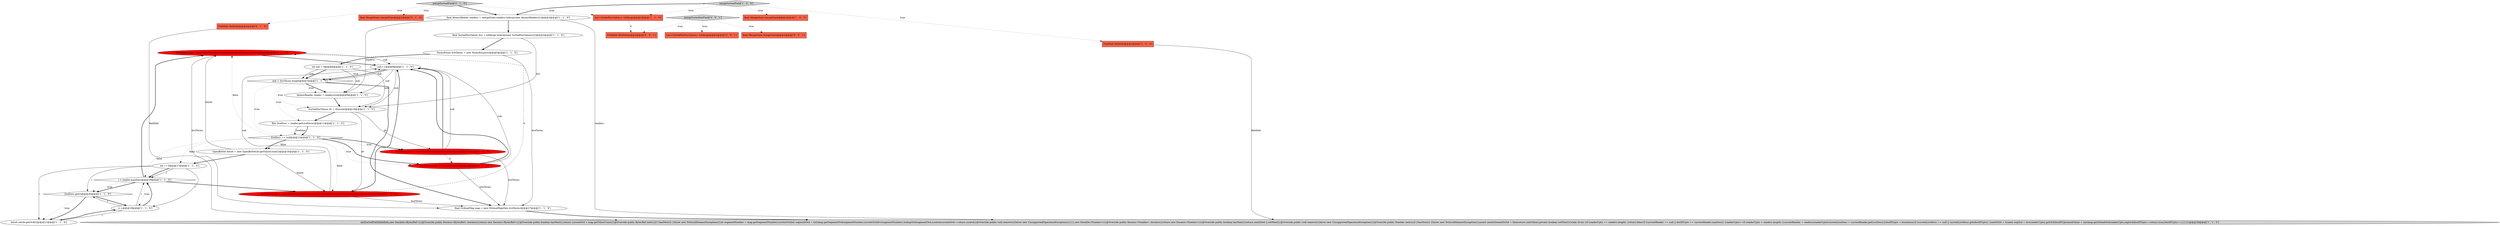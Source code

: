 digraph {
25 [style = filled, label = "liveTerms(sub( = new BitsFilteredTermsEnum(dv.termsEnum(),bitset)@@@24@@@['0', '1', '0']", fillcolor = red, shape = ellipse image = "AAA1AAABBB2BBB"];
15 [style = filled, label = "SortedDocValues dv = dvs(sub(@@@10@@@['1', '1', '0']", fillcolor = white, shape = ellipse image = "AAA0AAABBB1BBB"];
29 [style = filled, label = "final MergeState mergeState@@@2@@@['0', '0', '1']", fillcolor = tomato, shape = box image = "AAA0AAABBB3BBB"];
28 [style = filled, label = "FieldInfo fieldInfo@@@2@@@['0', '1', '0']", fillcolor = tomato, shape = box image = "AAA0AAABBB2BBB"];
9 [style = filled, label = "TermsEnum liveTerms = new TermsEnum((((@@@5@@@['1', '1', '0']", fillcolor = white, shape = ellipse image = "AAA0AAABBB1BBB"];
20 [style = filled, label = "List<SortedDocValues> toMerge@@@2@@@['1', '1', '0']", fillcolor = tomato, shape = box image = "AAA0AAABBB1BBB"];
7 [style = filled, label = "sub++@@@8@@@['1', '1', '0']", fillcolor = white, shape = ellipse image = "AAA0AAABBB1BBB"];
18 [style = filled, label = "final SortedDocValues dvs = toMerge.toArray(new SortedDocValues(((()@@@4@@@['1', '1', '0']", fillcolor = white, shape = ellipse image = "AAA0AAABBB1BBB"];
5 [style = filled, label = "liveDocs.get(i)@@@20@@@['1', '1', '0']", fillcolor = white, shape = diamond image = "AAA0AAABBB1BBB"];
27 [style = filled, label = "final MergeState mergeState@@@2@@@['0', '1', '0']", fillcolor = tomato, shape = box image = "AAA0AAABBB2BBB"];
8 [style = filled, label = "Bits liveDocs = reader.getLiveDocs()@@@11@@@['1', '1', '0']", fillcolor = white, shape = ellipse image = "AAA0AAABBB1BBB"];
11 [style = filled, label = "final AtomicReader readers = mergeState.readers.toArray(new AtomicReader(((()@@@3@@@['1', '1', '0']", fillcolor = white, shape = ellipse image = "AAA0AAABBB1BBB"];
6 [style = filled, label = "FieldInfo fieldInfo@@@2@@@['1', '0', '0']", fillcolor = tomato, shape = box image = "AAA0AAABBB1BBB"];
4 [style = filled, label = "int sub = 0@@@6@@@['1', '1', '0']", fillcolor = white, shape = ellipse image = "AAA0AAABBB1BBB"];
10 [style = filled, label = "i < reader.maxDoc()@@@18@@@['1', '1', '0']", fillcolor = white, shape = diamond image = "AAA0AAABBB1BBB"];
23 [style = filled, label = "final OrdinalMap map = new OrdinalMap(this,liveTerms)@@@27@@@['1', '1', '0']", fillcolor = white, shape = ellipse image = "AAA0AAABBB1BBB"];
13 [style = filled, label = "liveDocs == null@@@12@@@['1', '1', '0']", fillcolor = white, shape = diamond image = "AAA0AAABBB1BBB"];
17 [style = filled, label = "i++@@@19@@@['1', '1', '0']", fillcolor = white, shape = ellipse image = "AAA0AAABBB1BBB"];
12 [style = filled, label = "final MergeState mergeState@@@2@@@['1', '0', '0']", fillcolor = tomato, shape = box image = "AAA0AAABBB1BBB"];
14 [style = filled, label = "AtomicReader reader = readers(sub(@@@9@@@['1', '1', '0']", fillcolor = white, shape = ellipse image = "AAA0AAABBB1BBB"];
22 [style = filled, label = "liveTerms(sub( = new SortedDocValuesTermsEnum(dv)@@@13@@@['1', '0', '0']", fillcolor = red, shape = ellipse image = "AAA1AAABBB1BBB"];
1 [style = filled, label = "int i = 0@@@17@@@['1', '1', '0']", fillcolor = white, shape = ellipse image = "AAA0AAABBB1BBB"];
31 [style = filled, label = "FieldInfo fieldInfo@@@2@@@['0', '0', '1']", fillcolor = tomato, shape = box image = "AAA0AAABBB3BBB"];
26 [style = filled, label = "mergeSortedField['0', '1', '0']", fillcolor = lightgray, shape = diamond image = "AAA0AAABBB2BBB"];
32 [style = filled, label = "mergeSortedSetField['0', '0', '1']", fillcolor = lightgray, shape = diamond image = "AAA0AAABBB3BBB"];
21 [style = filled, label = "OpenBitSet bitset = new OpenBitSet(dv.getValueCount())@@@16@@@['1', '1', '0']", fillcolor = white, shape = ellipse image = "AAA0AAABBB1BBB"];
2 [style = filled, label = "liveTerms(sub( = new BitsFilteredTermsEnum(new SortedDocValuesTermsEnum(dv),bitset)@@@24@@@['1', '0', '0']", fillcolor = red, shape = ellipse image = "AAA1AAABBB1BBB"];
3 [style = filled, label = "addSortedField(fieldInfo,new Iterable<BytesRef>(){@Override public Iterator<BytesRef> iterator(){return new Iterator<BytesRef>(){@Override public boolean hasNext(){return currentOrd < map.getValueCount()}@Override public BytesRef next(){if (!hasNext()) {throw new NoSuchElementException()}int segmentNumber = map.getSegmentNumber(currentOrd)int segmentOrd = (int)map.getSegmentOrd(segmentNumber,currentOrd)dvs(segmentNumber(.lookupOrd(segmentOrd,scratch)currentOrd++return scratch}@Override public void remove(){throw new UnsupportedOperationException()}}}},new Iterable<Number>(){@Override public Iterator<Number> iterator(){return new Iterator<Number>(){@Override public boolean hasNext(){return nextIsSet || setNext()}@Override public void remove(){throw new UnsupportedOperationException()}@Override public Number next(){if (!hasNext()) {throw new NoSuchElementException()}assert nextIsSetnextIsSet = falsereturn nextValue}private boolean setNext(){while (true) {if (readerUpto == readers.length) {return false}if (currentReader == null || docIDUpto == currentReader.maxDoc()) {readerUpto++if (readerUpto < readers.length) {currentReader = readers(readerUpto(currentLiveDocs = currentReader.getLiveDocs()}docIDUpto = 0continue}if (currentLiveDocs == null || currentLiveDocs.get(docIDUpto)) {nextIsSet = trueint segOrd = dvs(readerUpto(.getOrd(docIDUpto)nextValue = (int)map.getGlobalOrd(readerUpto,segOrd)docIDUpto++return true}docIDUpto++}}}}})@@@28@@@['1', '1', '0']", fillcolor = lightgray, shape = ellipse image = "AAA0AAABBB1BBB"];
16 [style = filled, label = "mergeSortedField['1', '0', '0']", fillcolor = lightgray, shape = diamond image = "AAA0AAABBB1BBB"];
19 [style = filled, label = "bitset.set(dv.getOrd(i))@@@21@@@['1', '1', '0']", fillcolor = white, shape = ellipse image = "AAA0AAABBB1BBB"];
30 [style = filled, label = "List<SortedSetDocValues> toMerge@@@2@@@['0', '0', '1']", fillcolor = tomato, shape = box image = "AAA0AAABBB3BBB"];
24 [style = filled, label = "liveTerms(sub( = dv.termsEnum()@@@13@@@['0', '1', '0']", fillcolor = red, shape = ellipse image = "AAA1AAABBB2BBB"];
0 [style = filled, label = "sub < liveTerms.length@@@7@@@['1', '1', '0']", fillcolor = white, shape = diamond image = "AAA0AAABBB1BBB"];
13->24 [style = dotted, label="true"];
6->3 [style = solid, label="fieldInfo"];
25->7 [style = solid, label="sub"];
5->19 [style = dotted, label="true"];
1->5 [style = solid, label="i"];
13->25 [style = dotted, label="false"];
21->25 [style = solid, label="bitset"];
16->20 [style = dotted, label="true"];
15->22 [style = solid, label="dv"];
4->15 [style = solid, label="sub"];
1->19 [style = solid, label="i"];
26->11 [style = bold, label=""];
7->15 [style = solid, label="sub"];
0->14 [style = bold, label=""];
26->28 [style = dotted, label="true"];
21->1 [style = bold, label=""];
32->30 [style = dotted, label="true"];
13->22 [style = bold, label=""];
0->7 [style = dotted, label="true"];
7->14 [style = solid, label="sub"];
26->20 [style = dotted, label="true"];
7->0 [style = bold, label=""];
23->3 [style = bold, label=""];
5->17 [style = bold, label=""];
25->7 [style = bold, label=""];
22->7 [style = bold, label=""];
11->18 [style = bold, label=""];
4->0 [style = bold, label=""];
17->5 [style = solid, label="i"];
0->8 [style = dotted, label="true"];
2->23 [style = solid, label="liveTerms"];
0->23 [style = bold, label=""];
8->13 [style = solid, label="liveDocs"];
13->22 [style = dotted, label="true"];
10->25 [style = bold, label=""];
7->0 [style = solid, label="sub"];
1->10 [style = solid, label="i"];
18->9 [style = bold, label=""];
25->23 [style = solid, label="liveTerms"];
0->14 [style = dotted, label="true"];
14->15 [style = bold, label=""];
22->23 [style = solid, label="liveTerms"];
10->2 [style = bold, label=""];
24->7 [style = bold, label=""];
32->31 [style = dotted, label="true"];
17->10 [style = bold, label=""];
1->17 [style = solid, label="i"];
13->24 [style = bold, label=""];
24->7 [style = solid, label="sub"];
17->19 [style = solid, label="i"];
26->27 [style = dotted, label="true"];
13->2 [style = dotted, label="false"];
20->31 [style = dashed, label="0"];
2->7 [style = solid, label="sub"];
19->17 [style = bold, label=""];
21->2 [style = solid, label="bitset"];
22->24 [style = dashed, label="0"];
10->17 [style = dotted, label="true"];
13->1 [style = dotted, label="false"];
5->19 [style = bold, label=""];
10->5 [style = bold, label=""];
11->3 [style = solid, label="readers"];
22->7 [style = solid, label="sub"];
2->25 [style = dashed, label="0"];
13->10 [style = dotted, label="false"];
32->29 [style = dotted, label="true"];
15->8 [style = bold, label=""];
8->13 [style = bold, label=""];
17->10 [style = solid, label="i"];
24->23 [style = solid, label="liveTerms"];
4->0 [style = solid, label="sub"];
9->23 [style = solid, label="liveTerms"];
18->15 [style = solid, label="dvs"];
16->12 [style = dotted, label="true"];
16->11 [style = bold, label=""];
0->13 [style = dotted, label="true"];
0->15 [style = dotted, label="true"];
9->4 [style = bold, label=""];
4->14 [style = solid, label="sub"];
10->5 [style = dotted, label="true"];
13->21 [style = dotted, label="false"];
28->3 [style = solid, label="fieldInfo"];
2->7 [style = bold, label=""];
13->21 [style = bold, label=""];
1->10 [style = bold, label=""];
11->14 [style = solid, label="readers"];
15->2 [style = solid, label="dv"];
16->6 [style = dotted, label="true"];
}
